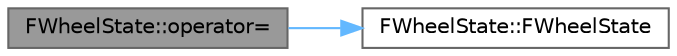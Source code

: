 digraph "FWheelState::operator="
{
 // INTERACTIVE_SVG=YES
 // LATEX_PDF_SIZE
  bgcolor="transparent";
  edge [fontname=Helvetica,fontsize=10,labelfontname=Helvetica,labelfontsize=10];
  node [fontname=Helvetica,fontsize=10,shape=box,height=0.2,width=0.4];
  rankdir="LR";
  Node1 [id="Node000001",label="FWheelState::operator=",height=0.2,width=0.4,color="gray40", fillcolor="grey60", style="filled", fontcolor="black",tooltip=" "];
  Node1 -> Node2 [id="edge1_Node000001_Node000002",color="steelblue1",style="solid",tooltip=" "];
  Node2 [id="Node000002",label="FWheelState::FWheelState",height=0.2,width=0.4,color="grey40", fillcolor="white", style="filled",URL="$d2/d3d/structFWheelState.html#a025c85fcbbcc4500760e0d87c86e7c5b",tooltip=" "];
}
